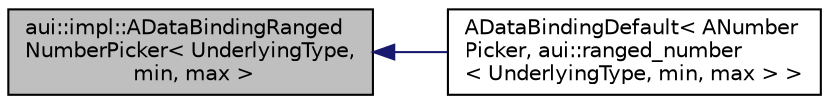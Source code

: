 digraph "aui::impl::ADataBindingRangedNumberPicker&lt; UnderlyingType, min, max &gt;"
{
 // LATEX_PDF_SIZE
  edge [fontname="Helvetica",fontsize="10",labelfontname="Helvetica",labelfontsize="10"];
  node [fontname="Helvetica",fontsize="10",shape=record];
  rankdir="LR";
  Node1 [label="aui::impl::ADataBindingRanged\lNumberPicker\< UnderlyingType,\l min, max \>",height=0.2,width=0.4,color="black", fillcolor="grey75", style="filled", fontcolor="black",tooltip=" "];
  Node1 -> Node2 [dir="back",color="midnightblue",fontsize="10",style="solid",fontname="Helvetica"];
  Node2 [label="ADataBindingDefault\< ANumber\lPicker, aui::ranged_number\l\< UnderlyingType, min, max \> \>",height=0.2,width=0.4,color="black", fillcolor="white", style="filled",URL="$structADataBindingDefault_3_01ANumberPicker_00_01aui_1_1ranged__number_3_01UnderlyingType_00_01min_00_01max_01_4_01_4.html",tooltip=" "];
}
